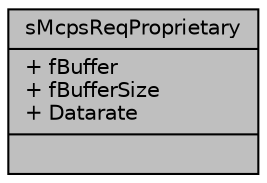 digraph "sMcpsReqProprietary"
{
  edge [fontname="Helvetica",fontsize="10",labelfontname="Helvetica",labelfontsize="10"];
  node [fontname="Helvetica",fontsize="10",shape=record];
  Node1 [label="{sMcpsReqProprietary\n|+ fBuffer\l+ fBufferSize\l+ Datarate\l|}",height=0.2,width=0.4,color="black", fillcolor="grey75", style="filled", fontcolor="black"];
}
